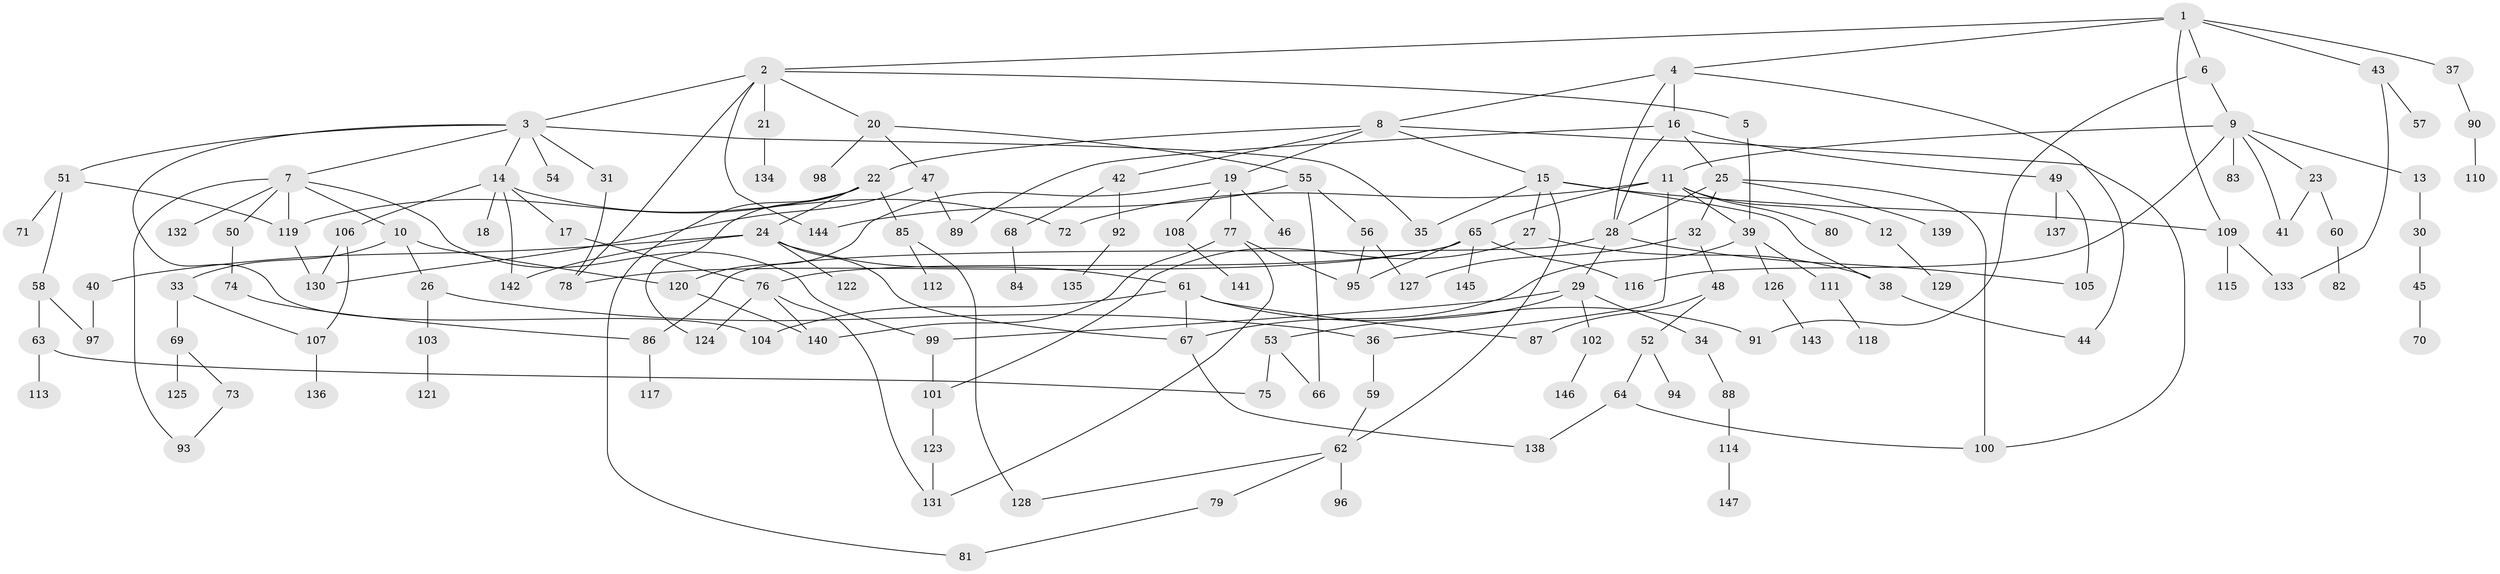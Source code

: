 // Generated by graph-tools (version 1.1) at 2025/49/03/09/25 03:49:22]
// undirected, 147 vertices, 197 edges
graph export_dot {
graph [start="1"]
  node [color=gray90,style=filled];
  1;
  2;
  3;
  4;
  5;
  6;
  7;
  8;
  9;
  10;
  11;
  12;
  13;
  14;
  15;
  16;
  17;
  18;
  19;
  20;
  21;
  22;
  23;
  24;
  25;
  26;
  27;
  28;
  29;
  30;
  31;
  32;
  33;
  34;
  35;
  36;
  37;
  38;
  39;
  40;
  41;
  42;
  43;
  44;
  45;
  46;
  47;
  48;
  49;
  50;
  51;
  52;
  53;
  54;
  55;
  56;
  57;
  58;
  59;
  60;
  61;
  62;
  63;
  64;
  65;
  66;
  67;
  68;
  69;
  70;
  71;
  72;
  73;
  74;
  75;
  76;
  77;
  78;
  79;
  80;
  81;
  82;
  83;
  84;
  85;
  86;
  87;
  88;
  89;
  90;
  91;
  92;
  93;
  94;
  95;
  96;
  97;
  98;
  99;
  100;
  101;
  102;
  103;
  104;
  105;
  106;
  107;
  108;
  109;
  110;
  111;
  112;
  113;
  114;
  115;
  116;
  117;
  118;
  119;
  120;
  121;
  122;
  123;
  124;
  125;
  126;
  127;
  128;
  129;
  130;
  131;
  132;
  133;
  134;
  135;
  136;
  137;
  138;
  139;
  140;
  141;
  142;
  143;
  144;
  145;
  146;
  147;
  1 -- 2;
  1 -- 4;
  1 -- 6;
  1 -- 37;
  1 -- 43;
  1 -- 109;
  2 -- 3;
  2 -- 5;
  2 -- 20;
  2 -- 21;
  2 -- 78;
  2 -- 144;
  3 -- 7;
  3 -- 14;
  3 -- 31;
  3 -- 35;
  3 -- 51;
  3 -- 54;
  3 -- 104;
  4 -- 8;
  4 -- 16;
  4 -- 44;
  4 -- 28;
  5 -- 39;
  6 -- 9;
  6 -- 91;
  7 -- 10;
  7 -- 50;
  7 -- 132;
  7 -- 93;
  7 -- 99;
  7 -- 119;
  8 -- 15;
  8 -- 19;
  8 -- 22;
  8 -- 42;
  8 -- 100;
  9 -- 11;
  9 -- 13;
  9 -- 23;
  9 -- 83;
  9 -- 41;
  9 -- 116;
  10 -- 26;
  10 -- 33;
  10 -- 120;
  11 -- 12;
  11 -- 36;
  11 -- 65;
  11 -- 80;
  11 -- 72;
  11 -- 39;
  12 -- 129;
  13 -- 30;
  14 -- 17;
  14 -- 18;
  14 -- 72;
  14 -- 106;
  14 -- 142;
  15 -- 27;
  15 -- 62;
  15 -- 109;
  15 -- 35;
  15 -- 38;
  16 -- 25;
  16 -- 49;
  16 -- 89;
  16 -- 28;
  17 -- 76;
  19 -- 46;
  19 -- 77;
  19 -- 108;
  19 -- 120;
  20 -- 47;
  20 -- 55;
  20 -- 98;
  21 -- 134;
  22 -- 24;
  22 -- 81;
  22 -- 85;
  22 -- 119;
  22 -- 124;
  23 -- 41;
  23 -- 60;
  24 -- 40;
  24 -- 61;
  24 -- 67;
  24 -- 122;
  24 -- 142;
  25 -- 28;
  25 -- 32;
  25 -- 139;
  25 -- 100;
  26 -- 103;
  26 -- 36;
  27 -- 38;
  27 -- 101;
  28 -- 29;
  28 -- 86;
  28 -- 105;
  29 -- 34;
  29 -- 53;
  29 -- 99;
  29 -- 102;
  30 -- 45;
  31 -- 78;
  32 -- 48;
  32 -- 127;
  33 -- 69;
  33 -- 107;
  34 -- 88;
  36 -- 59;
  37 -- 90;
  38 -- 44;
  39 -- 111;
  39 -- 126;
  39 -- 67;
  40 -- 97;
  42 -- 68;
  42 -- 92;
  43 -- 57;
  43 -- 133;
  45 -- 70;
  47 -- 89;
  47 -- 130;
  48 -- 52;
  48 -- 87;
  49 -- 137;
  49 -- 105;
  50 -- 74;
  51 -- 58;
  51 -- 71;
  51 -- 119;
  52 -- 64;
  52 -- 94;
  53 -- 66;
  53 -- 75;
  55 -- 56;
  55 -- 66;
  55 -- 144;
  56 -- 95;
  56 -- 127;
  58 -- 63;
  58 -- 97;
  59 -- 62;
  60 -- 82;
  61 -- 87;
  61 -- 91;
  61 -- 104;
  61 -- 67;
  62 -- 79;
  62 -- 96;
  62 -- 128;
  63 -- 75;
  63 -- 113;
  64 -- 100;
  64 -- 138;
  65 -- 95;
  65 -- 116;
  65 -- 145;
  65 -- 76;
  65 -- 78;
  67 -- 138;
  68 -- 84;
  69 -- 73;
  69 -- 125;
  73 -- 93;
  74 -- 86;
  76 -- 124;
  76 -- 140;
  76 -- 131;
  77 -- 95;
  77 -- 140;
  77 -- 131;
  79 -- 81;
  85 -- 112;
  85 -- 128;
  86 -- 117;
  88 -- 114;
  90 -- 110;
  92 -- 135;
  99 -- 101;
  101 -- 123;
  102 -- 146;
  103 -- 121;
  106 -- 107;
  106 -- 130;
  107 -- 136;
  108 -- 141;
  109 -- 115;
  109 -- 133;
  111 -- 118;
  114 -- 147;
  119 -- 130;
  120 -- 140;
  123 -- 131;
  126 -- 143;
}
